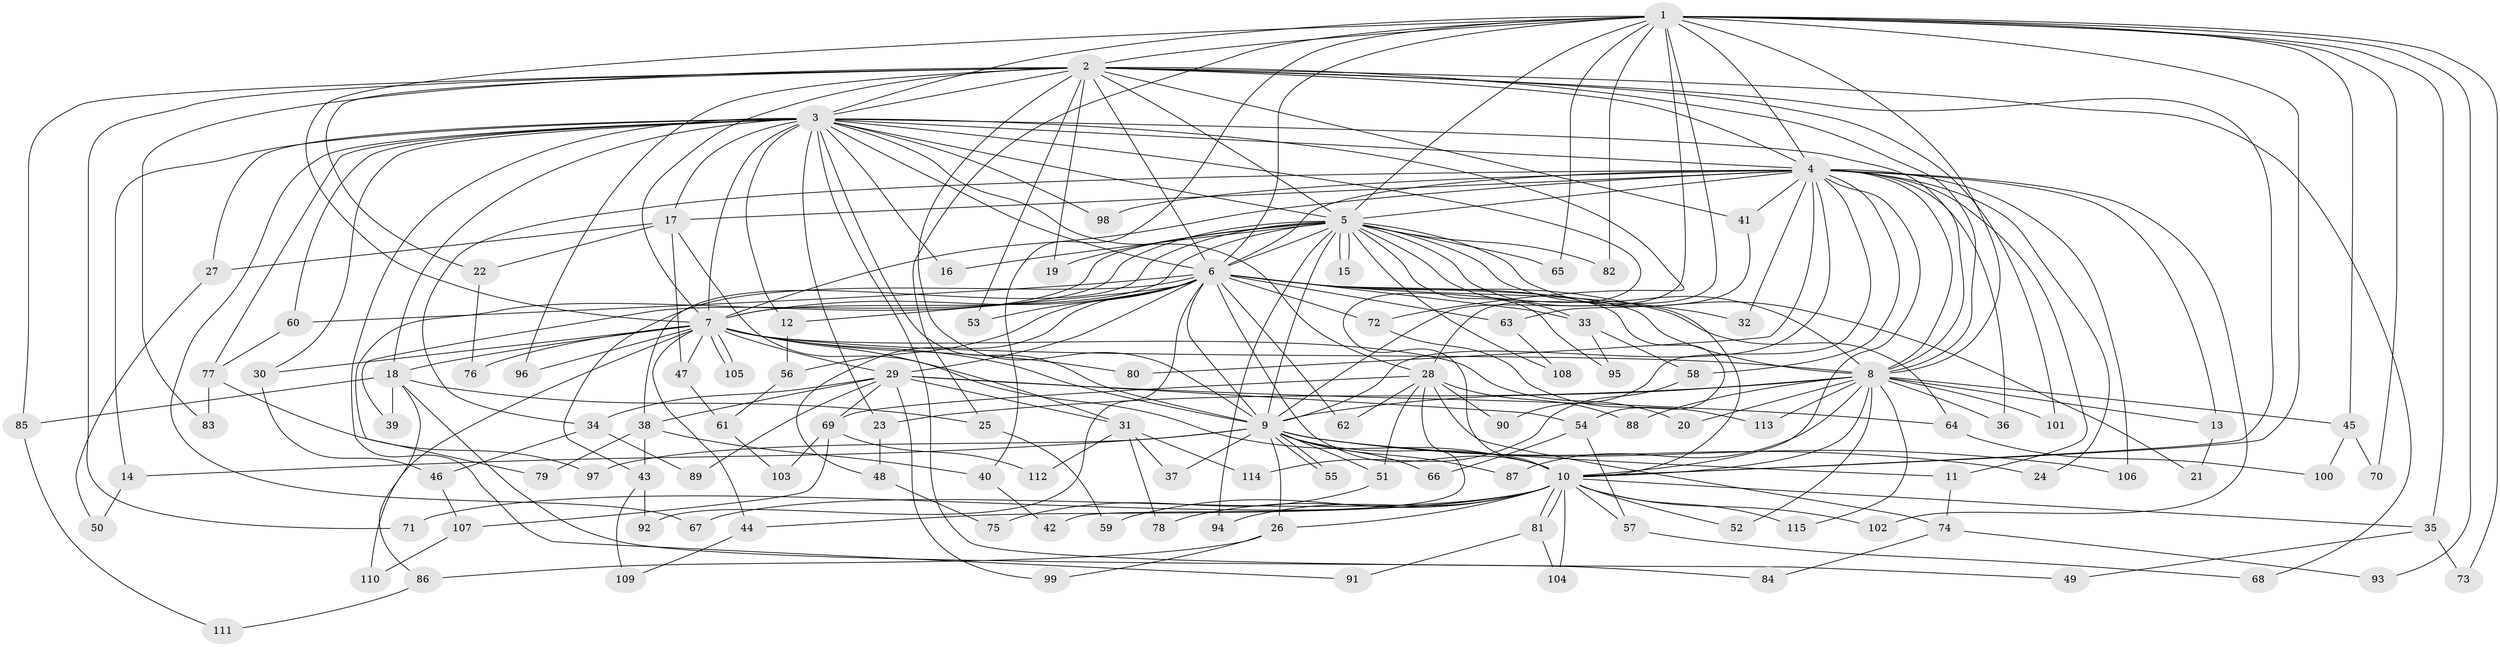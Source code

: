 // Generated by graph-tools (version 1.1) at 2025/34/03/09/25 02:34:49]
// undirected, 115 vertices, 255 edges
graph export_dot {
graph [start="1"]
  node [color=gray90,style=filled];
  1;
  2;
  3;
  4;
  5;
  6;
  7;
  8;
  9;
  10;
  11;
  12;
  13;
  14;
  15;
  16;
  17;
  18;
  19;
  20;
  21;
  22;
  23;
  24;
  25;
  26;
  27;
  28;
  29;
  30;
  31;
  32;
  33;
  34;
  35;
  36;
  37;
  38;
  39;
  40;
  41;
  42;
  43;
  44;
  45;
  46;
  47;
  48;
  49;
  50;
  51;
  52;
  53;
  54;
  55;
  56;
  57;
  58;
  59;
  60;
  61;
  62;
  63;
  64;
  65;
  66;
  67;
  68;
  69;
  70;
  71;
  72;
  73;
  74;
  75;
  76;
  77;
  78;
  79;
  80;
  81;
  82;
  83;
  84;
  85;
  86;
  87;
  88;
  89;
  90;
  91;
  92;
  93;
  94;
  95;
  96;
  97;
  98;
  99;
  100;
  101;
  102;
  103;
  104;
  105;
  106;
  107;
  108;
  109;
  110;
  111;
  112;
  113;
  114;
  115;
  1 -- 2;
  1 -- 3;
  1 -- 4;
  1 -- 5;
  1 -- 6;
  1 -- 7;
  1 -- 8;
  1 -- 9;
  1 -- 10;
  1 -- 25;
  1 -- 28;
  1 -- 35;
  1 -- 40;
  1 -- 45;
  1 -- 65;
  1 -- 70;
  1 -- 73;
  1 -- 82;
  1 -- 93;
  2 -- 3;
  2 -- 4;
  2 -- 5;
  2 -- 6;
  2 -- 7;
  2 -- 8;
  2 -- 9;
  2 -- 10;
  2 -- 19;
  2 -- 22;
  2 -- 41;
  2 -- 53;
  2 -- 68;
  2 -- 71;
  2 -- 83;
  2 -- 85;
  2 -- 96;
  2 -- 101;
  3 -- 4;
  3 -- 5;
  3 -- 6;
  3 -- 7;
  3 -- 8;
  3 -- 9;
  3 -- 10;
  3 -- 12;
  3 -- 14;
  3 -- 16;
  3 -- 17;
  3 -- 18;
  3 -- 23;
  3 -- 27;
  3 -- 28;
  3 -- 30;
  3 -- 49;
  3 -- 60;
  3 -- 67;
  3 -- 72;
  3 -- 77;
  3 -- 91;
  3 -- 98;
  4 -- 5;
  4 -- 6;
  4 -- 7;
  4 -- 8;
  4 -- 9;
  4 -- 10;
  4 -- 11;
  4 -- 13;
  4 -- 17;
  4 -- 24;
  4 -- 32;
  4 -- 34;
  4 -- 36;
  4 -- 41;
  4 -- 58;
  4 -- 80;
  4 -- 90;
  4 -- 98;
  4 -- 102;
  4 -- 106;
  5 -- 6;
  5 -- 7;
  5 -- 8;
  5 -- 9;
  5 -- 10;
  5 -- 15;
  5 -- 15;
  5 -- 16;
  5 -- 19;
  5 -- 21;
  5 -- 33;
  5 -- 38;
  5 -- 39;
  5 -- 65;
  5 -- 79;
  5 -- 82;
  5 -- 94;
  5 -- 95;
  5 -- 108;
  6 -- 7;
  6 -- 8;
  6 -- 9;
  6 -- 10;
  6 -- 12;
  6 -- 29;
  6 -- 32;
  6 -- 33;
  6 -- 43;
  6 -- 48;
  6 -- 53;
  6 -- 54;
  6 -- 56;
  6 -- 60;
  6 -- 62;
  6 -- 63;
  6 -- 64;
  6 -- 72;
  6 -- 92;
  7 -- 8;
  7 -- 9;
  7 -- 10;
  7 -- 18;
  7 -- 20;
  7 -- 29;
  7 -- 30;
  7 -- 44;
  7 -- 47;
  7 -- 76;
  7 -- 80;
  7 -- 96;
  7 -- 105;
  7 -- 105;
  7 -- 110;
  8 -- 9;
  8 -- 10;
  8 -- 13;
  8 -- 20;
  8 -- 23;
  8 -- 36;
  8 -- 45;
  8 -- 52;
  8 -- 87;
  8 -- 88;
  8 -- 101;
  8 -- 113;
  8 -- 115;
  9 -- 10;
  9 -- 11;
  9 -- 14;
  9 -- 24;
  9 -- 26;
  9 -- 37;
  9 -- 51;
  9 -- 55;
  9 -- 55;
  9 -- 66;
  9 -- 87;
  9 -- 97;
  9 -- 106;
  10 -- 26;
  10 -- 35;
  10 -- 44;
  10 -- 52;
  10 -- 57;
  10 -- 59;
  10 -- 67;
  10 -- 71;
  10 -- 78;
  10 -- 81;
  10 -- 81;
  10 -- 94;
  10 -- 102;
  10 -- 104;
  10 -- 115;
  11 -- 74;
  12 -- 56;
  13 -- 21;
  14 -- 50;
  17 -- 22;
  17 -- 27;
  17 -- 31;
  17 -- 47;
  18 -- 25;
  18 -- 39;
  18 -- 84;
  18 -- 85;
  18 -- 86;
  22 -- 76;
  23 -- 48;
  25 -- 59;
  26 -- 86;
  26 -- 99;
  27 -- 50;
  28 -- 42;
  28 -- 51;
  28 -- 62;
  28 -- 69;
  28 -- 74;
  28 -- 88;
  28 -- 90;
  29 -- 31;
  29 -- 34;
  29 -- 38;
  29 -- 54;
  29 -- 64;
  29 -- 69;
  29 -- 89;
  29 -- 99;
  30 -- 46;
  31 -- 37;
  31 -- 78;
  31 -- 112;
  31 -- 114;
  33 -- 58;
  33 -- 95;
  34 -- 46;
  34 -- 89;
  35 -- 49;
  35 -- 73;
  38 -- 40;
  38 -- 43;
  38 -- 79;
  40 -- 42;
  41 -- 63;
  43 -- 92;
  43 -- 109;
  44 -- 109;
  45 -- 70;
  45 -- 100;
  46 -- 107;
  47 -- 61;
  48 -- 75;
  51 -- 75;
  54 -- 57;
  54 -- 66;
  56 -- 61;
  57 -- 68;
  58 -- 114;
  60 -- 77;
  61 -- 103;
  63 -- 108;
  64 -- 100;
  69 -- 103;
  69 -- 107;
  69 -- 112;
  72 -- 113;
  74 -- 84;
  74 -- 93;
  77 -- 83;
  77 -- 97;
  81 -- 91;
  81 -- 104;
  85 -- 111;
  86 -- 111;
  107 -- 110;
}
